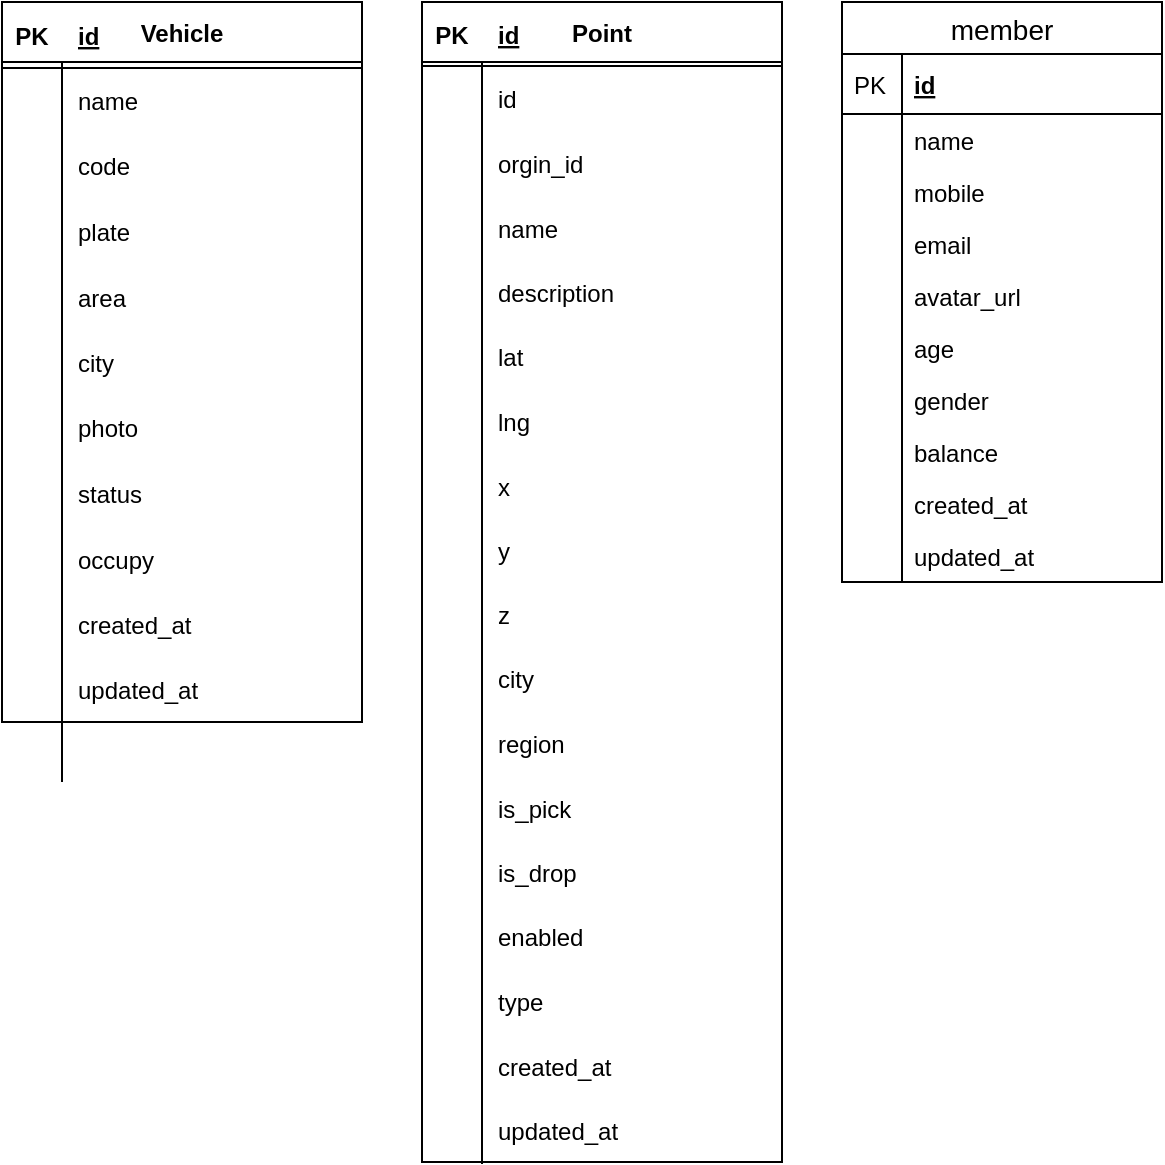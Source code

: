 <mxfile version="13.1.2" type="device"><diagram id="l6-A4_mXkFvyd_G12Gr5" name="Page-1"><mxGraphModel dx="1144" dy="741" grid="1" gridSize="10" guides="1" tooltips="1" connect="1" arrows="1" fold="1" page="1" pageScale="1" pageWidth="827" pageHeight="1169" math="0" shadow="0"><root><mxCell id="0"/><mxCell id="1" parent="0"/><mxCell id="lDXIzcax4NrUWh7Z8lVg-64" value="Point" style="shape=table;startSize=30;container=1;collapsible=1;childLayout=tableLayout;fixedRows=1;rowLines=0;fontStyle=1;align=center;resizeLast=1;" parent="1" vertex="1"><mxGeometry x="410" y="50" width="180" height="580" as="geometry"/></mxCell><mxCell id="lDXIzcax4NrUWh7Z8lVg-65" value="" style="shape=partialRectangle;collapsible=0;dropTarget=0;pointerEvents=0;fillColor=none;top=0;left=0;bottom=1;right=0;points=[[0,0.5],[1,0.5]];portConstraint=eastwest;" parent="lDXIzcax4NrUWh7Z8lVg-64" vertex="1"><mxGeometry width="180" height="32" as="geometry"/></mxCell><mxCell id="lDXIzcax4NrUWh7Z8lVg-66" value="PK" style="shape=partialRectangle;connectable=0;fillColor=none;top=0;left=0;bottom=0;right=0;fontStyle=1;overflow=hidden;" parent="lDXIzcax4NrUWh7Z8lVg-65" vertex="1"><mxGeometry width="30" height="32" as="geometry"/></mxCell><mxCell id="lDXIzcax4NrUWh7Z8lVg-67" value="id" style="shape=partialRectangle;connectable=0;fillColor=none;top=0;left=0;bottom=0;right=0;align=left;spacingLeft=6;fontStyle=5;overflow=hidden;" parent="lDXIzcax4NrUWh7Z8lVg-65" vertex="1"><mxGeometry x="30" width="150" height="32" as="geometry"/></mxCell><mxCell id="lDXIzcax4NrUWh7Z8lVg-68" value="" style="shape=partialRectangle;collapsible=0;dropTarget=0;pointerEvents=0;fillColor=none;top=0;left=0;bottom=0;right=0;points=[[0,0.5],[1,0.5]];portConstraint=eastwest;" parent="lDXIzcax4NrUWh7Z8lVg-64" vertex="1"><mxGeometry y="32" width="180" height="32" as="geometry"/></mxCell><mxCell id="lDXIzcax4NrUWh7Z8lVg-69" value="" style="shape=partialRectangle;connectable=0;fillColor=none;top=0;left=0;bottom=0;right=0;editable=1;overflow=hidden;" parent="lDXIzcax4NrUWh7Z8lVg-68" vertex="1"><mxGeometry width="30" height="32" as="geometry"/></mxCell><mxCell id="lDXIzcax4NrUWh7Z8lVg-70" value="id" style="shape=partialRectangle;connectable=0;fillColor=none;top=0;left=0;bottom=0;right=0;align=left;spacingLeft=6;overflow=hidden;" parent="lDXIzcax4NrUWh7Z8lVg-68" vertex="1"><mxGeometry x="30" width="150" height="32" as="geometry"/></mxCell><mxCell id="lDXIzcax4NrUWh7Z8lVg-107" value="" style="shape=partialRectangle;collapsible=0;dropTarget=0;pointerEvents=0;fillColor=none;top=0;left=0;bottom=0;right=0;points=[[0,0.5],[1,0.5]];portConstraint=eastwest;" parent="lDXIzcax4NrUWh7Z8lVg-64" vertex="1"><mxGeometry y="64" width="180" height="33" as="geometry"/></mxCell><mxCell id="lDXIzcax4NrUWh7Z8lVg-108" value="" style="shape=partialRectangle;connectable=0;fillColor=none;top=0;left=0;bottom=0;right=0;editable=1;overflow=hidden;" parent="lDXIzcax4NrUWh7Z8lVg-107" vertex="1"><mxGeometry width="30" height="33" as="geometry"/></mxCell><mxCell id="lDXIzcax4NrUWh7Z8lVg-109" value="orgin_id" style="shape=partialRectangle;connectable=0;fillColor=none;top=0;left=0;bottom=0;right=0;align=left;spacingLeft=6;overflow=hidden;" parent="lDXIzcax4NrUWh7Z8lVg-107" vertex="1"><mxGeometry x="30" width="150" height="33" as="geometry"/></mxCell><mxCell id="lDXIzcax4NrUWh7Z8lVg-71" value="" style="shape=partialRectangle;collapsible=0;dropTarget=0;pointerEvents=0;fillColor=none;top=0;left=0;bottom=0;right=0;points=[[0,0.5],[1,0.5]];portConstraint=eastwest;" parent="lDXIzcax4NrUWh7Z8lVg-64" vertex="1"><mxGeometry y="97" width="180" height="32" as="geometry"/></mxCell><mxCell id="lDXIzcax4NrUWh7Z8lVg-72" value="" style="shape=partialRectangle;connectable=0;fillColor=none;top=0;left=0;bottom=0;right=0;editable=1;overflow=hidden;" parent="lDXIzcax4NrUWh7Z8lVg-71" vertex="1"><mxGeometry width="30" height="32" as="geometry"/></mxCell><mxCell id="lDXIzcax4NrUWh7Z8lVg-73" value="name" style="shape=partialRectangle;connectable=0;fillColor=none;top=0;left=0;bottom=0;right=0;align=left;spacingLeft=6;overflow=hidden;" parent="lDXIzcax4NrUWh7Z8lVg-71" vertex="1"><mxGeometry x="30" width="150" height="32" as="geometry"/></mxCell><mxCell id="lDXIzcax4NrUWh7Z8lVg-74" value="" style="shape=partialRectangle;collapsible=0;dropTarget=0;pointerEvents=0;fillColor=none;top=0;left=0;bottom=0;right=0;points=[[0,0.5],[1,0.5]];portConstraint=eastwest;" parent="lDXIzcax4NrUWh7Z8lVg-64" vertex="1"><mxGeometry y="129" width="180" height="32" as="geometry"/></mxCell><mxCell id="lDXIzcax4NrUWh7Z8lVg-75" value="" style="shape=partialRectangle;connectable=0;fillColor=none;top=0;left=0;bottom=0;right=0;editable=1;overflow=hidden;" parent="lDXIzcax4NrUWh7Z8lVg-74" vertex="1"><mxGeometry width="30" height="32" as="geometry"/></mxCell><mxCell id="lDXIzcax4NrUWh7Z8lVg-76" value="description" style="shape=partialRectangle;connectable=0;fillColor=none;top=0;left=0;bottom=0;right=0;align=left;spacingLeft=6;overflow=hidden;" parent="lDXIzcax4NrUWh7Z8lVg-74" vertex="1"><mxGeometry x="30" width="150" height="32" as="geometry"/></mxCell><mxCell id="lDXIzcax4NrUWh7Z8lVg-77" value="" style="shape=partialRectangle;collapsible=0;dropTarget=0;pointerEvents=0;fillColor=none;top=0;left=0;bottom=0;right=0;points=[[0,0.5],[1,0.5]];portConstraint=eastwest;" parent="lDXIzcax4NrUWh7Z8lVg-64" vertex="1"><mxGeometry y="161" width="180" height="32" as="geometry"/></mxCell><mxCell id="lDXIzcax4NrUWh7Z8lVg-78" value="" style="shape=partialRectangle;connectable=0;fillColor=none;top=0;left=0;bottom=0;right=0;editable=1;overflow=hidden;" parent="lDXIzcax4NrUWh7Z8lVg-77" vertex="1"><mxGeometry width="30" height="32" as="geometry"/></mxCell><mxCell id="lDXIzcax4NrUWh7Z8lVg-79" value="lat" style="shape=partialRectangle;connectable=0;fillColor=none;top=0;left=0;bottom=0;right=0;align=left;spacingLeft=6;overflow=hidden;" parent="lDXIzcax4NrUWh7Z8lVg-77" vertex="1"><mxGeometry x="30" width="150" height="32" as="geometry"/></mxCell><mxCell id="lDXIzcax4NrUWh7Z8lVg-80" value="" style="shape=partialRectangle;collapsible=0;dropTarget=0;pointerEvents=0;fillColor=none;top=0;left=0;bottom=0;right=0;points=[[0,0.5],[1,0.5]];portConstraint=eastwest;" parent="lDXIzcax4NrUWh7Z8lVg-64" vertex="1"><mxGeometry y="193" width="180" height="33" as="geometry"/></mxCell><mxCell id="lDXIzcax4NrUWh7Z8lVg-81" value="" style="shape=partialRectangle;connectable=0;fillColor=none;top=0;left=0;bottom=0;right=0;editable=1;overflow=hidden;" parent="lDXIzcax4NrUWh7Z8lVg-80" vertex="1"><mxGeometry width="30" height="33" as="geometry"/></mxCell><mxCell id="lDXIzcax4NrUWh7Z8lVg-82" value="lng" style="shape=partialRectangle;connectable=0;fillColor=none;top=0;left=0;bottom=0;right=0;align=left;spacingLeft=6;overflow=hidden;" parent="lDXIzcax4NrUWh7Z8lVg-80" vertex="1"><mxGeometry x="30" width="150" height="33" as="geometry"/></mxCell><mxCell id="lDXIzcax4NrUWh7Z8lVg-83" value="" style="shape=partialRectangle;collapsible=0;dropTarget=0;pointerEvents=0;fillColor=none;top=0;left=0;bottom=0;right=0;points=[[0,0.5],[1,0.5]];portConstraint=eastwest;" parent="lDXIzcax4NrUWh7Z8lVg-64" vertex="1"><mxGeometry y="226" width="180" height="32" as="geometry"/></mxCell><mxCell id="lDXIzcax4NrUWh7Z8lVg-84" value="" style="shape=partialRectangle;connectable=0;fillColor=none;top=0;left=0;bottom=0;right=0;editable=1;overflow=hidden;" parent="lDXIzcax4NrUWh7Z8lVg-83" vertex="1"><mxGeometry width="30" height="32" as="geometry"/></mxCell><mxCell id="lDXIzcax4NrUWh7Z8lVg-85" value="x" style="shape=partialRectangle;connectable=0;fillColor=none;top=0;left=0;bottom=0;right=0;align=left;spacingLeft=6;overflow=hidden;" parent="lDXIzcax4NrUWh7Z8lVg-83" vertex="1"><mxGeometry x="30" width="150" height="32" as="geometry"/></mxCell><mxCell id="lDXIzcax4NrUWh7Z8lVg-86" value="" style="shape=partialRectangle;collapsible=0;dropTarget=0;pointerEvents=0;fillColor=none;top=0;left=0;bottom=0;right=0;points=[[0,0.5],[1,0.5]];portConstraint=eastwest;" parent="lDXIzcax4NrUWh7Z8lVg-64" vertex="1"><mxGeometry y="258" width="180" height="32" as="geometry"/></mxCell><mxCell id="lDXIzcax4NrUWh7Z8lVg-87" value="" style="shape=partialRectangle;connectable=0;fillColor=none;top=0;left=0;bottom=0;right=0;editable=1;overflow=hidden;" parent="lDXIzcax4NrUWh7Z8lVg-86" vertex="1"><mxGeometry width="30" height="32" as="geometry"/></mxCell><mxCell id="lDXIzcax4NrUWh7Z8lVg-88" value="y" style="shape=partialRectangle;connectable=0;fillColor=none;top=0;left=0;bottom=0;right=0;align=left;spacingLeft=6;overflow=hidden;" parent="lDXIzcax4NrUWh7Z8lVg-86" vertex="1"><mxGeometry x="30" width="150" height="32" as="geometry"/></mxCell><mxCell id="lDXIzcax4NrUWh7Z8lVg-89" value="" style="shape=partialRectangle;collapsible=0;dropTarget=0;pointerEvents=0;fillColor=none;top=0;left=0;bottom=0;right=0;points=[[0,0.5],[1,0.5]];portConstraint=eastwest;" parent="lDXIzcax4NrUWh7Z8lVg-64" vertex="1"><mxGeometry y="290" width="180" height="32" as="geometry"/></mxCell><mxCell id="lDXIzcax4NrUWh7Z8lVg-90" value="" style="shape=partialRectangle;connectable=0;fillColor=none;top=0;left=0;bottom=0;right=0;editable=1;overflow=hidden;" parent="lDXIzcax4NrUWh7Z8lVg-89" vertex="1"><mxGeometry width="30" height="32" as="geometry"/></mxCell><mxCell id="lDXIzcax4NrUWh7Z8lVg-91" value="z" style="shape=partialRectangle;connectable=0;fillColor=none;top=0;left=0;bottom=0;right=0;align=left;spacingLeft=6;overflow=hidden;" parent="lDXIzcax4NrUWh7Z8lVg-89" vertex="1"><mxGeometry x="30" width="150" height="32" as="geometry"/></mxCell><mxCell id="lDXIzcax4NrUWh7Z8lVg-92" value="" style="shape=partialRectangle;collapsible=0;dropTarget=0;pointerEvents=0;fillColor=none;top=0;left=0;bottom=0;right=0;points=[[0,0.5],[1,0.5]];portConstraint=eastwest;" parent="lDXIzcax4NrUWh7Z8lVg-64" vertex="1"><mxGeometry y="322" width="180" height="32" as="geometry"/></mxCell><mxCell id="lDXIzcax4NrUWh7Z8lVg-93" value="" style="shape=partialRectangle;connectable=0;fillColor=none;top=0;left=0;bottom=0;right=0;editable=1;overflow=hidden;" parent="lDXIzcax4NrUWh7Z8lVg-92" vertex="1"><mxGeometry width="30" height="32" as="geometry"/></mxCell><mxCell id="lDXIzcax4NrUWh7Z8lVg-94" value="city" style="shape=partialRectangle;connectable=0;fillColor=none;top=0;left=0;bottom=0;right=0;align=left;spacingLeft=6;overflow=hidden;" parent="lDXIzcax4NrUWh7Z8lVg-92" vertex="1"><mxGeometry x="30" width="150" height="32" as="geometry"/></mxCell><mxCell id="lDXIzcax4NrUWh7Z8lVg-95" value="" style="shape=partialRectangle;collapsible=0;dropTarget=0;pointerEvents=0;fillColor=none;top=0;left=0;bottom=0;right=0;points=[[0,0.5],[1,0.5]];portConstraint=eastwest;" parent="lDXIzcax4NrUWh7Z8lVg-64" vertex="1"><mxGeometry y="354" width="180" height="33" as="geometry"/></mxCell><mxCell id="lDXIzcax4NrUWh7Z8lVg-96" value="" style="shape=partialRectangle;connectable=0;fillColor=none;top=0;left=0;bottom=0;right=0;editable=1;overflow=hidden;" parent="lDXIzcax4NrUWh7Z8lVg-95" vertex="1"><mxGeometry width="30" height="33" as="geometry"/></mxCell><mxCell id="lDXIzcax4NrUWh7Z8lVg-97" value="region" style="shape=partialRectangle;connectable=0;fillColor=none;top=0;left=0;bottom=0;right=0;align=left;spacingLeft=6;overflow=hidden;" parent="lDXIzcax4NrUWh7Z8lVg-95" vertex="1"><mxGeometry x="30" width="150" height="33" as="geometry"/></mxCell><mxCell id="lDXIzcax4NrUWh7Z8lVg-116" value="" style="shape=partialRectangle;collapsible=0;dropTarget=0;pointerEvents=0;fillColor=none;top=0;left=0;bottom=0;right=0;points=[[0,0.5],[1,0.5]];portConstraint=eastwest;" parent="lDXIzcax4NrUWh7Z8lVg-64" vertex="1"><mxGeometry y="387" width="180" height="32" as="geometry"/></mxCell><mxCell id="lDXIzcax4NrUWh7Z8lVg-117" value="" style="shape=partialRectangle;connectable=0;fillColor=none;top=0;left=0;bottom=0;right=0;editable=1;overflow=hidden;" parent="lDXIzcax4NrUWh7Z8lVg-116" vertex="1"><mxGeometry width="30" height="32" as="geometry"/></mxCell><mxCell id="lDXIzcax4NrUWh7Z8lVg-118" value="is_pick" style="shape=partialRectangle;connectable=0;fillColor=none;top=0;left=0;bottom=0;right=0;align=left;spacingLeft=6;overflow=hidden;" parent="lDXIzcax4NrUWh7Z8lVg-116" vertex="1"><mxGeometry x="30" width="150" height="32" as="geometry"/></mxCell><mxCell id="lDXIzcax4NrUWh7Z8lVg-119" value="" style="shape=partialRectangle;collapsible=0;dropTarget=0;pointerEvents=0;fillColor=none;top=0;left=0;bottom=0;right=0;points=[[0,0.5],[1,0.5]];portConstraint=eastwest;" parent="lDXIzcax4NrUWh7Z8lVg-64" vertex="1"><mxGeometry y="419" width="180" height="32" as="geometry"/></mxCell><mxCell id="lDXIzcax4NrUWh7Z8lVg-120" value="" style="shape=partialRectangle;connectable=0;fillColor=none;top=0;left=0;bottom=0;right=0;editable=1;overflow=hidden;" parent="lDXIzcax4NrUWh7Z8lVg-119" vertex="1"><mxGeometry width="30" height="32" as="geometry"/></mxCell><mxCell id="lDXIzcax4NrUWh7Z8lVg-121" value="is_drop" style="shape=partialRectangle;connectable=0;fillColor=none;top=0;left=0;bottom=0;right=0;align=left;spacingLeft=6;overflow=hidden;" parent="lDXIzcax4NrUWh7Z8lVg-119" vertex="1"><mxGeometry x="30" width="150" height="32" as="geometry"/></mxCell><mxCell id="lDXIzcax4NrUWh7Z8lVg-122" value="" style="shape=partialRectangle;collapsible=0;dropTarget=0;pointerEvents=0;fillColor=none;top=0;left=0;bottom=0;right=0;points=[[0,0.5],[1,0.5]];portConstraint=eastwest;" parent="lDXIzcax4NrUWh7Z8lVg-64" vertex="1"><mxGeometry y="451" width="180" height="32" as="geometry"/></mxCell><mxCell id="lDXIzcax4NrUWh7Z8lVg-123" value="" style="shape=partialRectangle;connectable=0;fillColor=none;top=0;left=0;bottom=0;right=0;editable=1;overflow=hidden;" parent="lDXIzcax4NrUWh7Z8lVg-122" vertex="1"><mxGeometry width="30" height="32" as="geometry"/></mxCell><mxCell id="lDXIzcax4NrUWh7Z8lVg-124" value="enabled" style="shape=partialRectangle;connectable=0;fillColor=none;top=0;left=0;bottom=0;right=0;align=left;spacingLeft=6;overflow=hidden;" parent="lDXIzcax4NrUWh7Z8lVg-122" vertex="1"><mxGeometry x="30" width="150" height="32" as="geometry"/></mxCell><mxCell id="lDXIzcax4NrUWh7Z8lVg-125" value="" style="shape=partialRectangle;collapsible=0;dropTarget=0;pointerEvents=0;fillColor=none;top=0;left=0;bottom=0;right=0;points=[[0,0.5],[1,0.5]];portConstraint=eastwest;" parent="lDXIzcax4NrUWh7Z8lVg-64" vertex="1"><mxGeometry y="483" width="180" height="33" as="geometry"/></mxCell><mxCell id="lDXIzcax4NrUWh7Z8lVg-126" value="" style="shape=partialRectangle;connectable=0;fillColor=none;top=0;left=0;bottom=0;right=0;editable=1;overflow=hidden;" parent="lDXIzcax4NrUWh7Z8lVg-125" vertex="1"><mxGeometry width="30" height="33" as="geometry"/></mxCell><mxCell id="lDXIzcax4NrUWh7Z8lVg-127" value="type" style="shape=partialRectangle;connectable=0;fillColor=none;top=0;left=0;bottom=0;right=0;align=left;spacingLeft=6;overflow=hidden;" parent="lDXIzcax4NrUWh7Z8lVg-125" vertex="1"><mxGeometry x="30" width="150" height="33" as="geometry"/></mxCell><mxCell id="lDXIzcax4NrUWh7Z8lVg-98" value="" style="shape=partialRectangle;collapsible=0;dropTarget=0;pointerEvents=0;fillColor=none;top=0;left=0;bottom=0;right=0;points=[[0,0.5],[1,0.5]];portConstraint=eastwest;" parent="lDXIzcax4NrUWh7Z8lVg-64" vertex="1"><mxGeometry y="516" width="180" height="32" as="geometry"/></mxCell><mxCell id="lDXIzcax4NrUWh7Z8lVg-99" value="" style="shape=partialRectangle;connectable=0;fillColor=none;top=0;left=0;bottom=0;right=0;editable=1;overflow=hidden;" parent="lDXIzcax4NrUWh7Z8lVg-98" vertex="1"><mxGeometry width="30" height="32" as="geometry"/></mxCell><mxCell id="lDXIzcax4NrUWh7Z8lVg-100" value="created_at" style="shape=partialRectangle;connectable=0;fillColor=none;top=0;left=0;bottom=0;right=0;align=left;spacingLeft=6;overflow=hidden;" parent="lDXIzcax4NrUWh7Z8lVg-98" vertex="1"><mxGeometry x="30" width="150" height="32" as="geometry"/></mxCell><mxCell id="lDXIzcax4NrUWh7Z8lVg-101" value="" style="shape=partialRectangle;collapsible=0;dropTarget=0;pointerEvents=0;fillColor=none;top=0;left=0;bottom=0;right=0;points=[[0,0.5],[1,0.5]];portConstraint=eastwest;" parent="lDXIzcax4NrUWh7Z8lVg-64" vertex="1"><mxGeometry y="548" width="180" height="32" as="geometry"/></mxCell><mxCell id="lDXIzcax4NrUWh7Z8lVg-102" value="" style="shape=partialRectangle;connectable=0;fillColor=none;top=0;left=0;bottom=0;right=0;editable=1;overflow=hidden;" parent="lDXIzcax4NrUWh7Z8lVg-101" vertex="1"><mxGeometry width="30" height="32" as="geometry"/></mxCell><mxCell id="lDXIzcax4NrUWh7Z8lVg-103" value="updated_at" style="shape=partialRectangle;connectable=0;fillColor=none;top=0;left=0;bottom=0;right=0;align=left;spacingLeft=6;overflow=hidden;" parent="lDXIzcax4NrUWh7Z8lVg-101" vertex="1"><mxGeometry x="30" width="150" height="32" as="geometry"/></mxCell><mxCell id="lDXIzcax4NrUWh7Z8lVg-2" value="Vehicle" style="shape=table;startSize=30;container=1;collapsible=1;childLayout=tableLayout;fixedRows=1;rowLines=0;fontStyle=1;align=center;resizeLast=1;" parent="1" vertex="1"><mxGeometry x="200" y="50" width="180" height="360" as="geometry"/></mxCell><mxCell id="lDXIzcax4NrUWh7Z8lVg-3" value="" style="shape=partialRectangle;collapsible=0;dropTarget=0;pointerEvents=0;fillColor=none;top=0;left=0;bottom=1;right=0;points=[[0,0.5],[1,0.5]];portConstraint=eastwest;" parent="lDXIzcax4NrUWh7Z8lVg-2" vertex="1"><mxGeometry width="180" height="33" as="geometry"/></mxCell><mxCell id="lDXIzcax4NrUWh7Z8lVg-4" value="PK" style="shape=partialRectangle;connectable=0;fillColor=none;top=0;left=0;bottom=0;right=0;fontStyle=1;overflow=hidden;" parent="lDXIzcax4NrUWh7Z8lVg-3" vertex="1"><mxGeometry width="30" height="33" as="geometry"/></mxCell><mxCell id="lDXIzcax4NrUWh7Z8lVg-5" value="id" style="shape=partialRectangle;connectable=0;fillColor=none;top=0;left=0;bottom=0;right=0;align=left;spacingLeft=6;fontStyle=5;overflow=hidden;" parent="lDXIzcax4NrUWh7Z8lVg-3" vertex="1"><mxGeometry x="30" width="150" height="33" as="geometry"/></mxCell><mxCell id="lDXIzcax4NrUWh7Z8lVg-6" value="" style="shape=partialRectangle;collapsible=0;dropTarget=0;pointerEvents=0;fillColor=none;top=0;left=0;bottom=0;right=0;points=[[0,0.5],[1,0.5]];portConstraint=eastwest;" parent="lDXIzcax4NrUWh7Z8lVg-2" vertex="1"><mxGeometry y="33" width="180" height="32" as="geometry"/></mxCell><mxCell id="lDXIzcax4NrUWh7Z8lVg-7" value="" style="shape=partialRectangle;connectable=0;fillColor=none;top=0;left=0;bottom=0;right=0;editable=1;overflow=hidden;" parent="lDXIzcax4NrUWh7Z8lVg-6" vertex="1"><mxGeometry width="30" height="32" as="geometry"/></mxCell><mxCell id="lDXIzcax4NrUWh7Z8lVg-8" value="name" style="shape=partialRectangle;connectable=0;fillColor=none;top=0;left=0;bottom=0;right=0;align=left;spacingLeft=6;overflow=hidden;" parent="lDXIzcax4NrUWh7Z8lVg-6" vertex="1"><mxGeometry x="30" width="150" height="32" as="geometry"/></mxCell><mxCell id="lDXIzcax4NrUWh7Z8lVg-9" value="" style="shape=partialRectangle;collapsible=0;dropTarget=0;pointerEvents=0;fillColor=none;top=0;left=0;bottom=0;right=0;points=[[0,0.5],[1,0.5]];portConstraint=eastwest;" parent="lDXIzcax4NrUWh7Z8lVg-2" vertex="1"><mxGeometry y="65" width="180" height="33" as="geometry"/></mxCell><mxCell id="lDXIzcax4NrUWh7Z8lVg-10" value="" style="shape=partialRectangle;connectable=0;fillColor=none;top=0;left=0;bottom=0;right=0;editable=1;overflow=hidden;" parent="lDXIzcax4NrUWh7Z8lVg-9" vertex="1"><mxGeometry width="30" height="33" as="geometry"/></mxCell><mxCell id="lDXIzcax4NrUWh7Z8lVg-11" value="code" style="shape=partialRectangle;connectable=0;fillColor=none;top=0;left=0;bottom=0;right=0;align=left;spacingLeft=6;overflow=hidden;" parent="lDXIzcax4NrUWh7Z8lVg-9" vertex="1"><mxGeometry x="30" width="150" height="33" as="geometry"/></mxCell><mxCell id="lDXIzcax4NrUWh7Z8lVg-12" value="" style="shape=partialRectangle;collapsible=0;dropTarget=0;pointerEvents=0;fillColor=none;top=0;left=0;bottom=0;right=0;points=[[0,0.5],[1,0.5]];portConstraint=eastwest;" parent="lDXIzcax4NrUWh7Z8lVg-2" vertex="1"><mxGeometry y="98" width="180" height="33" as="geometry"/></mxCell><mxCell id="lDXIzcax4NrUWh7Z8lVg-13" value="" style="shape=partialRectangle;connectable=0;fillColor=none;top=0;left=0;bottom=0;right=0;editable=1;overflow=hidden;" parent="lDXIzcax4NrUWh7Z8lVg-12" vertex="1"><mxGeometry width="30" height="33" as="geometry"/></mxCell><mxCell id="lDXIzcax4NrUWh7Z8lVg-14" value="plate" style="shape=partialRectangle;connectable=0;fillColor=none;top=0;left=0;bottom=0;right=0;align=left;spacingLeft=6;overflow=hidden;" parent="lDXIzcax4NrUWh7Z8lVg-12" vertex="1"><mxGeometry x="30" width="150" height="33" as="geometry"/></mxCell><mxCell id="lDXIzcax4NrUWh7Z8lVg-20" value="" style="shape=partialRectangle;collapsible=0;dropTarget=0;pointerEvents=0;fillColor=none;top=0;left=0;bottom=0;right=0;points=[[0,0.5],[1,0.5]];portConstraint=eastwest;" parent="lDXIzcax4NrUWh7Z8lVg-2" vertex="1"><mxGeometry y="131" width="180" height="33" as="geometry"/></mxCell><mxCell id="lDXIzcax4NrUWh7Z8lVg-21" value="" style="shape=partialRectangle;connectable=0;fillColor=none;top=0;left=0;bottom=0;right=0;editable=1;overflow=hidden;" parent="lDXIzcax4NrUWh7Z8lVg-20" vertex="1"><mxGeometry width="30" height="33" as="geometry"/></mxCell><mxCell id="lDXIzcax4NrUWh7Z8lVg-22" value="area" style="shape=partialRectangle;connectable=0;fillColor=none;top=0;left=0;bottom=0;right=0;align=left;spacingLeft=6;overflow=hidden;" parent="lDXIzcax4NrUWh7Z8lVg-20" vertex="1"><mxGeometry x="30" width="150" height="33" as="geometry"/></mxCell><mxCell id="lDXIzcax4NrUWh7Z8lVg-46" value="" style="shape=partialRectangle;collapsible=0;dropTarget=0;pointerEvents=0;fillColor=none;top=0;left=0;bottom=0;right=0;points=[[0,0.5],[1,0.5]];portConstraint=eastwest;" parent="lDXIzcax4NrUWh7Z8lVg-2" vertex="1"><mxGeometry y="164" width="180" height="32" as="geometry"/></mxCell><mxCell id="lDXIzcax4NrUWh7Z8lVg-47" value="" style="shape=partialRectangle;connectable=0;fillColor=none;top=0;left=0;bottom=0;right=0;editable=1;overflow=hidden;" parent="lDXIzcax4NrUWh7Z8lVg-46" vertex="1"><mxGeometry width="30" height="32" as="geometry"/></mxCell><mxCell id="lDXIzcax4NrUWh7Z8lVg-48" value="city" style="shape=partialRectangle;connectable=0;fillColor=none;top=0;left=0;bottom=0;right=0;align=left;spacingLeft=6;overflow=hidden;" parent="lDXIzcax4NrUWh7Z8lVg-46" vertex="1"><mxGeometry x="30" width="150" height="32" as="geometry"/></mxCell><mxCell id="lDXIzcax4NrUWh7Z8lVg-61" value="" style="shape=partialRectangle;collapsible=0;dropTarget=0;pointerEvents=0;fillColor=none;top=0;left=0;bottom=0;right=0;points=[[0,0.5],[1,0.5]];portConstraint=eastwest;" parent="lDXIzcax4NrUWh7Z8lVg-2" vertex="1"><mxGeometry y="196" width="180" height="33" as="geometry"/></mxCell><mxCell id="lDXIzcax4NrUWh7Z8lVg-62" value="" style="shape=partialRectangle;connectable=0;fillColor=none;top=0;left=0;bottom=0;right=0;editable=1;overflow=hidden;" parent="lDXIzcax4NrUWh7Z8lVg-61" vertex="1"><mxGeometry width="30" height="33" as="geometry"/></mxCell><mxCell id="lDXIzcax4NrUWh7Z8lVg-63" value="photo" style="shape=partialRectangle;connectable=0;fillColor=none;top=0;left=0;bottom=0;right=0;align=left;spacingLeft=6;overflow=hidden;" parent="lDXIzcax4NrUWh7Z8lVg-61" vertex="1"><mxGeometry x="30" width="150" height="33" as="geometry"/></mxCell><mxCell id="lDXIzcax4NrUWh7Z8lVg-49" value="" style="shape=partialRectangle;collapsible=0;dropTarget=0;pointerEvents=0;fillColor=none;top=0;left=0;bottom=0;right=0;points=[[0,0.5],[1,0.5]];portConstraint=eastwest;" parent="lDXIzcax4NrUWh7Z8lVg-2" vertex="1"><mxGeometry y="229" width="180" height="33" as="geometry"/></mxCell><mxCell id="lDXIzcax4NrUWh7Z8lVg-50" value="" style="shape=partialRectangle;connectable=0;fillColor=none;top=0;left=0;bottom=0;right=0;editable=1;overflow=hidden;" parent="lDXIzcax4NrUWh7Z8lVg-49" vertex="1"><mxGeometry width="30" height="33" as="geometry"/></mxCell><mxCell id="lDXIzcax4NrUWh7Z8lVg-51" value="status" style="shape=partialRectangle;connectable=0;fillColor=none;top=0;left=0;bottom=0;right=0;align=left;spacingLeft=6;overflow=hidden;" parent="lDXIzcax4NrUWh7Z8lVg-49" vertex="1"><mxGeometry x="30" width="150" height="33" as="geometry"/></mxCell><mxCell id="lDXIzcax4NrUWh7Z8lVg-52" value="" style="shape=partialRectangle;collapsible=0;dropTarget=0;pointerEvents=0;fillColor=none;top=0;left=0;bottom=0;right=0;points=[[0,0.5],[1,0.5]];portConstraint=eastwest;" parent="lDXIzcax4NrUWh7Z8lVg-2" vertex="1"><mxGeometry y="262" width="180" height="33" as="geometry"/></mxCell><mxCell id="lDXIzcax4NrUWh7Z8lVg-53" value="" style="shape=partialRectangle;connectable=0;fillColor=none;top=0;left=0;bottom=0;right=0;editable=1;overflow=hidden;" parent="lDXIzcax4NrUWh7Z8lVg-52" vertex="1"><mxGeometry width="30" height="33" as="geometry"/></mxCell><mxCell id="lDXIzcax4NrUWh7Z8lVg-54" value="occupy" style="shape=partialRectangle;connectable=0;fillColor=none;top=0;left=0;bottom=0;right=0;align=left;spacingLeft=6;overflow=hidden;" parent="lDXIzcax4NrUWh7Z8lVg-52" vertex="1"><mxGeometry x="30" width="150" height="33" as="geometry"/></mxCell><mxCell id="lDXIzcax4NrUWh7Z8lVg-55" value="" style="shape=partialRectangle;collapsible=0;dropTarget=0;pointerEvents=0;fillColor=none;top=0;left=0;bottom=0;right=0;points=[[0,0.5],[1,0.5]];portConstraint=eastwest;" parent="lDXIzcax4NrUWh7Z8lVg-2" vertex="1"><mxGeometry y="295" width="180" height="32" as="geometry"/></mxCell><mxCell id="lDXIzcax4NrUWh7Z8lVg-56" value="" style="shape=partialRectangle;connectable=0;fillColor=none;top=0;left=0;bottom=0;right=0;editable=1;overflow=hidden;" parent="lDXIzcax4NrUWh7Z8lVg-55" vertex="1"><mxGeometry width="30" height="32" as="geometry"/></mxCell><mxCell id="lDXIzcax4NrUWh7Z8lVg-57" value="created_at" style="shape=partialRectangle;connectable=0;fillColor=none;top=0;left=0;bottom=0;right=0;align=left;spacingLeft=6;overflow=hidden;" parent="lDXIzcax4NrUWh7Z8lVg-55" vertex="1"><mxGeometry x="30" width="150" height="32" as="geometry"/></mxCell><mxCell id="lDXIzcax4NrUWh7Z8lVg-58" value="" style="shape=partialRectangle;collapsible=0;dropTarget=0;pointerEvents=0;fillColor=none;top=0;left=0;bottom=0;right=0;points=[[0,0.5],[1,0.5]];portConstraint=eastwest;" parent="lDXIzcax4NrUWh7Z8lVg-2" vertex="1"><mxGeometry y="327" width="180" height="33" as="geometry"/></mxCell><mxCell id="lDXIzcax4NrUWh7Z8lVg-59" value="" style="shape=partialRectangle;connectable=0;fillColor=none;top=0;left=0;bottom=0;right=0;editable=1;overflow=hidden;" parent="lDXIzcax4NrUWh7Z8lVg-58" vertex="1"><mxGeometry width="30" height="33" as="geometry"/></mxCell><mxCell id="lDXIzcax4NrUWh7Z8lVg-60" value="updated_at" style="shape=partialRectangle;connectable=0;fillColor=none;top=0;left=0;bottom=0;right=0;align=left;spacingLeft=6;overflow=hidden;" parent="lDXIzcax4NrUWh7Z8lVg-58" vertex="1"><mxGeometry x="30" width="150" height="33" as="geometry"/></mxCell><mxCell id="xhbgUbYrCAmLfJN5bori-1" value="member" style="swimlane;fontStyle=0;childLayout=stackLayout;horizontal=1;startSize=26;horizontalStack=0;resizeParent=1;resizeParentMax=0;resizeLast=0;collapsible=1;marginBottom=0;align=center;fontSize=14;" vertex="1" parent="1"><mxGeometry x="620" y="50" width="160" height="290" as="geometry"/></mxCell><mxCell id="xhbgUbYrCAmLfJN5bori-2" value="id" style="shape=partialRectangle;top=0;left=0;right=0;bottom=1;align=left;verticalAlign=middle;fillColor=none;spacingLeft=34;spacingRight=4;overflow=hidden;rotatable=0;points=[[0,0.5],[1,0.5]];portConstraint=eastwest;dropTarget=0;fontStyle=5;fontSize=12;" vertex="1" parent="xhbgUbYrCAmLfJN5bori-1"><mxGeometry y="26" width="160" height="30" as="geometry"/></mxCell><mxCell id="xhbgUbYrCAmLfJN5bori-3" value="PK" style="shape=partialRectangle;top=0;left=0;bottom=0;fillColor=none;align=left;verticalAlign=middle;spacingLeft=4;spacingRight=4;overflow=hidden;rotatable=0;points=[];portConstraint=eastwest;part=1;fontSize=12;" vertex="1" connectable="0" parent="xhbgUbYrCAmLfJN5bori-2"><mxGeometry width="30" height="30" as="geometry"/></mxCell><mxCell id="xhbgUbYrCAmLfJN5bori-4" value="name" style="shape=partialRectangle;top=0;left=0;right=0;bottom=0;align=left;verticalAlign=top;fillColor=none;spacingLeft=34;spacingRight=4;overflow=hidden;rotatable=0;points=[[0,0.5],[1,0.5]];portConstraint=eastwest;dropTarget=0;fontSize=12;" vertex="1" parent="xhbgUbYrCAmLfJN5bori-1"><mxGeometry y="56" width="160" height="26" as="geometry"/></mxCell><mxCell id="xhbgUbYrCAmLfJN5bori-5" value="" style="shape=partialRectangle;top=0;left=0;bottom=0;fillColor=none;align=left;verticalAlign=top;spacingLeft=4;spacingRight=4;overflow=hidden;rotatable=0;points=[];portConstraint=eastwest;part=1;fontSize=12;" vertex="1" connectable="0" parent="xhbgUbYrCAmLfJN5bori-4"><mxGeometry width="30" height="26" as="geometry"/></mxCell><mxCell id="xhbgUbYrCAmLfJN5bori-6" value="mobile" style="shape=partialRectangle;top=0;left=0;right=0;bottom=0;align=left;verticalAlign=top;fillColor=none;spacingLeft=34;spacingRight=4;overflow=hidden;rotatable=0;points=[[0,0.5],[1,0.5]];portConstraint=eastwest;dropTarget=0;fontSize=12;" vertex="1" parent="xhbgUbYrCAmLfJN5bori-1"><mxGeometry y="82" width="160" height="26" as="geometry"/></mxCell><mxCell id="xhbgUbYrCAmLfJN5bori-7" value="" style="shape=partialRectangle;top=0;left=0;bottom=0;fillColor=none;align=left;verticalAlign=top;spacingLeft=4;spacingRight=4;overflow=hidden;rotatable=0;points=[];portConstraint=eastwest;part=1;fontSize=12;" vertex="1" connectable="0" parent="xhbgUbYrCAmLfJN5bori-6"><mxGeometry width="30" height="26" as="geometry"/></mxCell><mxCell id="xhbgUbYrCAmLfJN5bori-8" value="email" style="shape=partialRectangle;top=0;left=0;right=0;bottom=0;align=left;verticalAlign=top;fillColor=none;spacingLeft=34;spacingRight=4;overflow=hidden;rotatable=0;points=[[0,0.5],[1,0.5]];portConstraint=eastwest;dropTarget=0;fontSize=12;" vertex="1" parent="xhbgUbYrCAmLfJN5bori-1"><mxGeometry y="108" width="160" height="26" as="geometry"/></mxCell><mxCell id="xhbgUbYrCAmLfJN5bori-9" value="" style="shape=partialRectangle;top=0;left=0;bottom=0;fillColor=none;align=left;verticalAlign=top;spacingLeft=4;spacingRight=4;overflow=hidden;rotatable=0;points=[];portConstraint=eastwest;part=1;fontSize=12;" vertex="1" connectable="0" parent="xhbgUbYrCAmLfJN5bori-8"><mxGeometry width="30" height="26" as="geometry"/></mxCell><mxCell id="xhbgUbYrCAmLfJN5bori-14" value="avatar_url" style="shape=partialRectangle;top=0;left=0;right=0;bottom=0;align=left;verticalAlign=top;fillColor=none;spacingLeft=34;spacingRight=4;overflow=hidden;rotatable=0;points=[[0,0.5],[1,0.5]];portConstraint=eastwest;dropTarget=0;fontSize=12;" vertex="1" parent="xhbgUbYrCAmLfJN5bori-1"><mxGeometry y="134" width="160" height="26" as="geometry"/></mxCell><mxCell id="xhbgUbYrCAmLfJN5bori-15" value="" style="shape=partialRectangle;top=0;left=0;bottom=0;fillColor=none;align=left;verticalAlign=top;spacingLeft=4;spacingRight=4;overflow=hidden;rotatable=0;points=[];portConstraint=eastwest;part=1;fontSize=12;" vertex="1" connectable="0" parent="xhbgUbYrCAmLfJN5bori-14"><mxGeometry width="30" height="26" as="geometry"/></mxCell><mxCell id="xhbgUbYrCAmLfJN5bori-16" value="age" style="shape=partialRectangle;top=0;left=0;right=0;bottom=0;align=left;verticalAlign=top;fillColor=none;spacingLeft=34;spacingRight=4;overflow=hidden;rotatable=0;points=[[0,0.5],[1,0.5]];portConstraint=eastwest;dropTarget=0;fontSize=12;" vertex="1" parent="xhbgUbYrCAmLfJN5bori-1"><mxGeometry y="160" width="160" height="26" as="geometry"/></mxCell><mxCell id="xhbgUbYrCAmLfJN5bori-17" value="" style="shape=partialRectangle;top=0;left=0;bottom=0;fillColor=none;align=left;verticalAlign=top;spacingLeft=4;spacingRight=4;overflow=hidden;rotatable=0;points=[];portConstraint=eastwest;part=1;fontSize=12;" vertex="1" connectable="0" parent="xhbgUbYrCAmLfJN5bori-16"><mxGeometry width="30" height="26" as="geometry"/></mxCell><mxCell id="xhbgUbYrCAmLfJN5bori-18" value="gender" style="shape=partialRectangle;top=0;left=0;right=0;bottom=0;align=left;verticalAlign=top;fillColor=none;spacingLeft=34;spacingRight=4;overflow=hidden;rotatable=0;points=[[0,0.5],[1,0.5]];portConstraint=eastwest;dropTarget=0;fontSize=12;" vertex="1" parent="xhbgUbYrCAmLfJN5bori-1"><mxGeometry y="186" width="160" height="26" as="geometry"/></mxCell><mxCell id="xhbgUbYrCAmLfJN5bori-19" value="" style="shape=partialRectangle;top=0;left=0;bottom=0;fillColor=none;align=left;verticalAlign=top;spacingLeft=4;spacingRight=4;overflow=hidden;rotatable=0;points=[];portConstraint=eastwest;part=1;fontSize=12;" vertex="1" connectable="0" parent="xhbgUbYrCAmLfJN5bori-18"><mxGeometry width="30" height="26" as="geometry"/></mxCell><mxCell id="xhbgUbYrCAmLfJN5bori-20" value="balance" style="shape=partialRectangle;top=0;left=0;right=0;bottom=0;align=left;verticalAlign=top;fillColor=none;spacingLeft=34;spacingRight=4;overflow=hidden;rotatable=0;points=[[0,0.5],[1,0.5]];portConstraint=eastwest;dropTarget=0;fontSize=12;" vertex="1" parent="xhbgUbYrCAmLfJN5bori-1"><mxGeometry y="212" width="160" height="26" as="geometry"/></mxCell><mxCell id="xhbgUbYrCAmLfJN5bori-21" value="" style="shape=partialRectangle;top=0;left=0;bottom=0;fillColor=none;align=left;verticalAlign=top;spacingLeft=4;spacingRight=4;overflow=hidden;rotatable=0;points=[];portConstraint=eastwest;part=1;fontSize=12;" vertex="1" connectable="0" parent="xhbgUbYrCAmLfJN5bori-20"><mxGeometry width="30" height="26" as="geometry"/></mxCell><mxCell id="xhbgUbYrCAmLfJN5bori-22" value="created_at" style="shape=partialRectangle;top=0;left=0;right=0;bottom=0;align=left;verticalAlign=top;fillColor=none;spacingLeft=34;spacingRight=4;overflow=hidden;rotatable=0;points=[[0,0.5],[1,0.5]];portConstraint=eastwest;dropTarget=0;fontSize=12;" vertex="1" parent="xhbgUbYrCAmLfJN5bori-1"><mxGeometry y="238" width="160" height="26" as="geometry"/></mxCell><mxCell id="xhbgUbYrCAmLfJN5bori-23" value="" style="shape=partialRectangle;top=0;left=0;bottom=0;fillColor=none;align=left;verticalAlign=top;spacingLeft=4;spacingRight=4;overflow=hidden;rotatable=0;points=[];portConstraint=eastwest;part=1;fontSize=12;" vertex="1" connectable="0" parent="xhbgUbYrCAmLfJN5bori-22"><mxGeometry width="30" height="26" as="geometry"/></mxCell><mxCell id="xhbgUbYrCAmLfJN5bori-24" value="updated_at" style="shape=partialRectangle;top=0;left=0;right=0;bottom=0;align=left;verticalAlign=top;fillColor=none;spacingLeft=34;spacingRight=4;overflow=hidden;rotatable=0;points=[[0,0.5],[1,0.5]];portConstraint=eastwest;dropTarget=0;fontSize=12;" vertex="1" parent="xhbgUbYrCAmLfJN5bori-1"><mxGeometry y="264" width="160" height="26" as="geometry"/></mxCell><mxCell id="xhbgUbYrCAmLfJN5bori-25" value="" style="shape=partialRectangle;top=0;left=0;bottom=0;fillColor=none;align=left;verticalAlign=top;spacingLeft=4;spacingRight=4;overflow=hidden;rotatable=0;points=[];portConstraint=eastwest;part=1;fontSize=12;" vertex="1" connectable="0" parent="xhbgUbYrCAmLfJN5bori-24"><mxGeometry width="30" height="26" as="geometry"/></mxCell></root></mxGraphModel></diagram></mxfile>